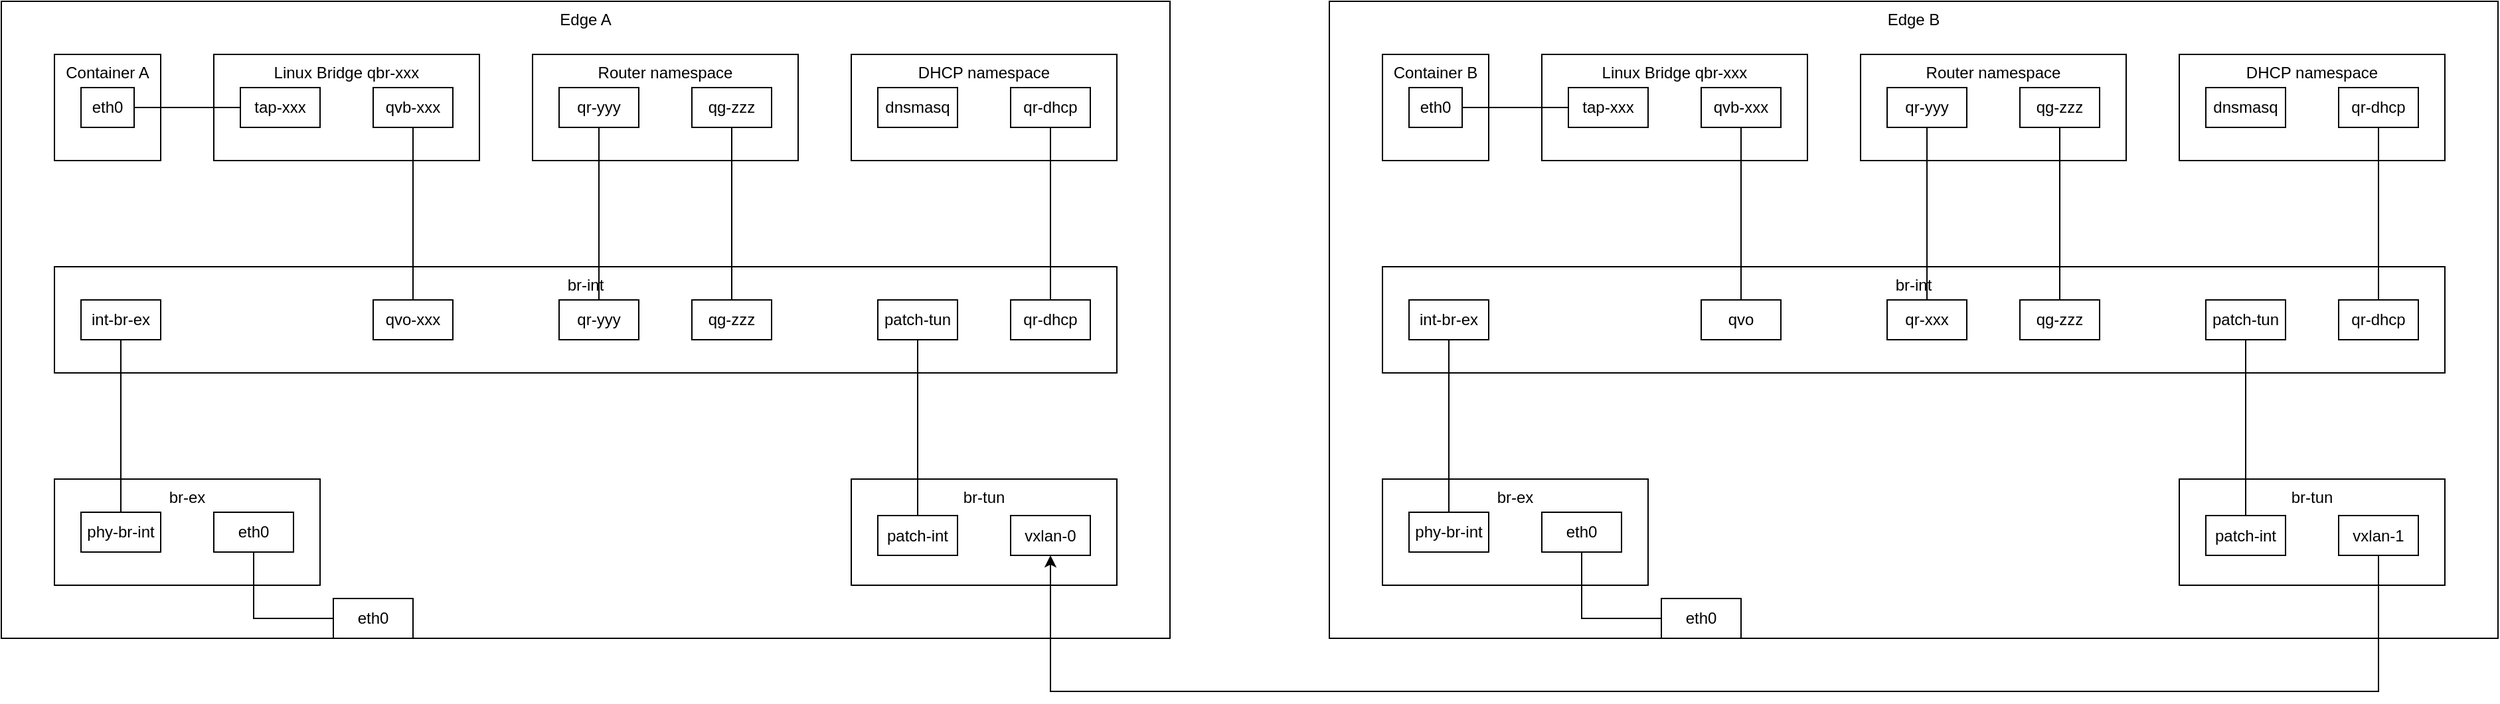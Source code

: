<mxfile version="26.0.16">
  <diagram name="Page-1" id="o2GirT-IdrzoyhzsRZN8">
    <mxGraphModel dx="2501" dy="785" grid="1" gridSize="10" guides="1" tooltips="1" connect="1" arrows="1" fold="1" page="1" pageScale="1" pageWidth="827" pageHeight="1169" math="0" shadow="0">
      <root>
        <mxCell id="0" />
        <mxCell id="1" parent="0" />
        <mxCell id="KOOwxzatVmSpQnOnulVU-52" value="Edge A" style="rounded=0;whiteSpace=wrap;html=1;verticalAlign=top;" vertex="1" parent="1">
          <mxGeometry x="-40" y="160" width="880" height="480" as="geometry" />
        </mxCell>
        <mxCell id="KOOwxzatVmSpQnOnulVU-6" value="Container A" style="whiteSpace=wrap;html=1;aspect=fixed;verticalAlign=top;strokeColor=default;align=center;fontFamily=Helvetica;fontSize=12;fontColor=default;fillColor=default;" vertex="1" parent="1">
          <mxGeometry y="200" width="80" height="80" as="geometry" />
        </mxCell>
        <mxCell id="KOOwxzatVmSpQnOnulVU-11" value="eth0" style="rounded=0;whiteSpace=wrap;html=1;" vertex="1" parent="1">
          <mxGeometry x="20" y="225" width="40" height="30" as="geometry" />
        </mxCell>
        <mxCell id="KOOwxzatVmSpQnOnulVU-14" value="Linux Bridge qbr-xxx" style="rounded=0;whiteSpace=wrap;html=1;verticalAlign=top;" vertex="1" parent="1">
          <mxGeometry x="120" y="200" width="200" height="80" as="geometry" />
        </mxCell>
        <mxCell id="KOOwxzatVmSpQnOnulVU-12" value="tap-xxx" style="rounded=0;whiteSpace=wrap;html=1;" vertex="1" parent="1">
          <mxGeometry x="140" y="225" width="60" height="30" as="geometry" />
        </mxCell>
        <mxCell id="KOOwxzatVmSpQnOnulVU-15" value="qvb-xxx" style="rounded=0;whiteSpace=wrap;html=1;" vertex="1" parent="1">
          <mxGeometry x="240" y="225" width="60" height="30" as="geometry" />
        </mxCell>
        <mxCell id="KOOwxzatVmSpQnOnulVU-17" value="br-int" style="rounded=0;whiteSpace=wrap;html=1;verticalAlign=top;" vertex="1" parent="1">
          <mxGeometry y="360" width="800" height="80" as="geometry" />
        </mxCell>
        <mxCell id="KOOwxzatVmSpQnOnulVU-18" value="qvo-xxx" style="rounded=0;whiteSpace=wrap;html=1;" vertex="1" parent="1">
          <mxGeometry x="240" y="385" width="60" height="30" as="geometry" />
        </mxCell>
        <mxCell id="KOOwxzatVmSpQnOnulVU-19" value="DHCP namespace" style="rounded=0;whiteSpace=wrap;html=1;verticalAlign=top;" vertex="1" parent="1">
          <mxGeometry x="600" y="200" width="200" height="80" as="geometry" />
        </mxCell>
        <mxCell id="KOOwxzatVmSpQnOnulVU-51" style="edgeStyle=orthogonalEdgeStyle;rounded=0;orthogonalLoop=1;jettySize=auto;html=1;entryX=0.5;entryY=0;entryDx=0;entryDy=0;endArrow=none;startFill=0;" edge="1" parent="1" source="KOOwxzatVmSpQnOnulVU-21" target="KOOwxzatVmSpQnOnulVU-25">
          <mxGeometry relative="1" as="geometry" />
        </mxCell>
        <mxCell id="KOOwxzatVmSpQnOnulVU-21" value="qr-dhcp" style="rounded=0;whiteSpace=wrap;html=1;" vertex="1" parent="1">
          <mxGeometry x="720" y="225" width="60" height="30" as="geometry" />
        </mxCell>
        <mxCell id="KOOwxzatVmSpQnOnulVU-23" value="qr-yyy" style="rounded=0;whiteSpace=wrap;html=1;" vertex="1" parent="1">
          <mxGeometry x="380" y="385" width="60" height="30" as="geometry" />
        </mxCell>
        <mxCell id="KOOwxzatVmSpQnOnulVU-25" value="qr-dhcp" style="rounded=0;whiteSpace=wrap;html=1;" vertex="1" parent="1">
          <mxGeometry x="720" y="385" width="60" height="30" as="geometry" />
        </mxCell>
        <mxCell id="KOOwxzatVmSpQnOnulVU-26" value="dnsmasq" style="rounded=0;whiteSpace=wrap;html=1;" vertex="1" parent="1">
          <mxGeometry x="620" y="225" width="60" height="30" as="geometry" />
        </mxCell>
        <mxCell id="KOOwxzatVmSpQnOnulVU-27" value="Router namespace" style="rounded=0;whiteSpace=wrap;html=1;verticalAlign=top;" vertex="1" parent="1">
          <mxGeometry x="360" y="200" width="200" height="80" as="geometry" />
        </mxCell>
        <mxCell id="KOOwxzatVmSpQnOnulVU-48" style="edgeStyle=orthogonalEdgeStyle;rounded=0;orthogonalLoop=1;jettySize=auto;html=1;entryX=0.5;entryY=0;entryDx=0;entryDy=0;endArrow=none;startFill=0;" edge="1" parent="1" source="KOOwxzatVmSpQnOnulVU-28" target="KOOwxzatVmSpQnOnulVU-23">
          <mxGeometry relative="1" as="geometry" />
        </mxCell>
        <mxCell id="KOOwxzatVmSpQnOnulVU-28" value="qr-yyy" style="rounded=0;whiteSpace=wrap;html=1;" vertex="1" parent="1">
          <mxGeometry x="380" y="225" width="60" height="30" as="geometry" />
        </mxCell>
        <mxCell id="KOOwxzatVmSpQnOnulVU-50" style="edgeStyle=orthogonalEdgeStyle;rounded=0;orthogonalLoop=1;jettySize=auto;html=1;entryX=0.5;entryY=0;entryDx=0;entryDy=0;endArrow=none;startFill=0;" edge="1" parent="1" source="KOOwxzatVmSpQnOnulVU-30" target="KOOwxzatVmSpQnOnulVU-49">
          <mxGeometry relative="1" as="geometry" />
        </mxCell>
        <mxCell id="KOOwxzatVmSpQnOnulVU-30" value="qg-zzz" style="rounded=0;whiteSpace=wrap;html=1;" vertex="1" parent="1">
          <mxGeometry x="480" y="225" width="60" height="30" as="geometry" />
        </mxCell>
        <mxCell id="KOOwxzatVmSpQnOnulVU-31" value="br-tun&lt;div&gt;&lt;br&gt;&lt;/div&gt;" style="rounded=0;whiteSpace=wrap;html=1;verticalAlign=top;" vertex="1" parent="1">
          <mxGeometry x="600" y="520" width="200" height="80" as="geometry" />
        </mxCell>
        <mxCell id="KOOwxzatVmSpQnOnulVU-32" value="br-ex&lt;div&gt;&lt;br&gt;&lt;/div&gt;" style="rounded=0;whiteSpace=wrap;html=1;verticalAlign=top;" vertex="1" parent="1">
          <mxGeometry y="520" width="200" height="80" as="geometry" />
        </mxCell>
        <mxCell id="KOOwxzatVmSpQnOnulVU-33" value="eth0" style="rounded=0;whiteSpace=wrap;html=1;" vertex="1" parent="1">
          <mxGeometry x="120" y="545" width="60" height="30" as="geometry" />
        </mxCell>
        <mxCell id="KOOwxzatVmSpQnOnulVU-41" style="edgeStyle=orthogonalEdgeStyle;rounded=0;orthogonalLoop=1;jettySize=auto;html=1;entryX=0.5;entryY=1;entryDx=0;entryDy=0;endArrow=none;startFill=0;" edge="1" parent="1" source="KOOwxzatVmSpQnOnulVU-36" target="KOOwxzatVmSpQnOnulVU-37">
          <mxGeometry relative="1" as="geometry" />
        </mxCell>
        <mxCell id="KOOwxzatVmSpQnOnulVU-36" value="patch-int" style="rounded=0;whiteSpace=wrap;html=1;" vertex="1" parent="1">
          <mxGeometry x="620" y="547.5" width="60" height="30" as="geometry" />
        </mxCell>
        <mxCell id="KOOwxzatVmSpQnOnulVU-37" value="patch-tun" style="rounded=0;whiteSpace=wrap;html=1;" vertex="1" parent="1">
          <mxGeometry x="620" y="385" width="60" height="30" as="geometry" />
        </mxCell>
        <mxCell id="KOOwxzatVmSpQnOnulVU-46" style="edgeStyle=orthogonalEdgeStyle;rounded=0;orthogonalLoop=1;jettySize=auto;html=1;endArrow=none;startFill=0;" edge="1" parent="1" source="KOOwxzatVmSpQnOnulVU-38" target="KOOwxzatVmSpQnOnulVU-39">
          <mxGeometry relative="1" as="geometry" />
        </mxCell>
        <mxCell id="KOOwxzatVmSpQnOnulVU-38" value="int-br-ex" style="rounded=0;whiteSpace=wrap;html=1;" vertex="1" parent="1">
          <mxGeometry x="20" y="385" width="60" height="30" as="geometry" />
        </mxCell>
        <mxCell id="KOOwxzatVmSpQnOnulVU-39" value="phy-br-int" style="rounded=0;whiteSpace=wrap;html=1;" vertex="1" parent="1">
          <mxGeometry x="20" y="545" width="60" height="30" as="geometry" />
        </mxCell>
        <mxCell id="KOOwxzatVmSpQnOnulVU-43" style="rounded=0;orthogonalLoop=1;jettySize=auto;html=1;endArrow=none;endFill=1;startFill=0;edgeStyle=orthogonalEdgeStyle;" edge="1" parent="1" source="KOOwxzatVmSpQnOnulVU-11" target="KOOwxzatVmSpQnOnulVU-12">
          <mxGeometry relative="1" as="geometry" />
        </mxCell>
        <mxCell id="KOOwxzatVmSpQnOnulVU-47" style="edgeStyle=orthogonalEdgeStyle;rounded=0;orthogonalLoop=1;jettySize=auto;html=1;entryX=0.5;entryY=0;entryDx=0;entryDy=0;endArrow=none;startFill=0;" edge="1" parent="1" source="KOOwxzatVmSpQnOnulVU-15" target="KOOwxzatVmSpQnOnulVU-18">
          <mxGeometry relative="1" as="geometry" />
        </mxCell>
        <mxCell id="KOOwxzatVmSpQnOnulVU-49" value="qg-zzz" style="rounded=0;whiteSpace=wrap;html=1;" vertex="1" parent="1">
          <mxGeometry x="480" y="385" width="60" height="30" as="geometry" />
        </mxCell>
        <mxCell id="KOOwxzatVmSpQnOnulVU-54" style="edgeStyle=orthogonalEdgeStyle;rounded=0;orthogonalLoop=1;jettySize=auto;html=1;endArrow=none;startFill=0;" edge="1" parent="1" source="KOOwxzatVmSpQnOnulVU-53" target="KOOwxzatVmSpQnOnulVU-33">
          <mxGeometry relative="1" as="geometry" />
        </mxCell>
        <mxCell id="KOOwxzatVmSpQnOnulVU-53" value="eth0" style="rounded=0;whiteSpace=wrap;html=1;" vertex="1" parent="1">
          <mxGeometry x="210" y="610" width="60" height="30" as="geometry" />
        </mxCell>
        <mxCell id="KOOwxzatVmSpQnOnulVU-55" value="Edge B" style="rounded=0;whiteSpace=wrap;html=1;verticalAlign=top;" vertex="1" parent="1">
          <mxGeometry x="960" y="160" width="880" height="480" as="geometry" />
        </mxCell>
        <mxCell id="KOOwxzatVmSpQnOnulVU-56" value="Container B" style="whiteSpace=wrap;html=1;aspect=fixed;verticalAlign=top;strokeColor=default;align=center;fontFamily=Helvetica;fontSize=12;fontColor=default;fillColor=default;" vertex="1" parent="1">
          <mxGeometry x="1000" y="200" width="80" height="80" as="geometry" />
        </mxCell>
        <mxCell id="KOOwxzatVmSpQnOnulVU-57" value="eth0" style="rounded=0;whiteSpace=wrap;html=1;" vertex="1" parent="1">
          <mxGeometry x="1020" y="225" width="40" height="30" as="geometry" />
        </mxCell>
        <mxCell id="KOOwxzatVmSpQnOnulVU-58" value="Linux Bridge qbr-xxx" style="rounded=0;whiteSpace=wrap;html=1;verticalAlign=top;" vertex="1" parent="1">
          <mxGeometry x="1120" y="200" width="200" height="80" as="geometry" />
        </mxCell>
        <mxCell id="KOOwxzatVmSpQnOnulVU-59" value="tap-xxx" style="rounded=0;whiteSpace=wrap;html=1;" vertex="1" parent="1">
          <mxGeometry x="1140" y="225" width="60" height="30" as="geometry" />
        </mxCell>
        <mxCell id="KOOwxzatVmSpQnOnulVU-60" value="qvb-xxx" style="rounded=0;whiteSpace=wrap;html=1;" vertex="1" parent="1">
          <mxGeometry x="1240" y="225" width="60" height="30" as="geometry" />
        </mxCell>
        <mxCell id="KOOwxzatVmSpQnOnulVU-61" value="br-int" style="rounded=0;whiteSpace=wrap;html=1;verticalAlign=top;" vertex="1" parent="1">
          <mxGeometry x="1000" y="360" width="800" height="80" as="geometry" />
        </mxCell>
        <mxCell id="KOOwxzatVmSpQnOnulVU-62" value="qvo" style="rounded=0;whiteSpace=wrap;html=1;" vertex="1" parent="1">
          <mxGeometry x="1240" y="385" width="60" height="30" as="geometry" />
        </mxCell>
        <mxCell id="KOOwxzatVmSpQnOnulVU-63" value="DHCP namespace" style="rounded=0;whiteSpace=wrap;html=1;verticalAlign=top;" vertex="1" parent="1">
          <mxGeometry x="1600" y="200" width="200" height="80" as="geometry" />
        </mxCell>
        <mxCell id="KOOwxzatVmSpQnOnulVU-64" style="edgeStyle=orthogonalEdgeStyle;rounded=0;orthogonalLoop=1;jettySize=auto;html=1;entryX=0.5;entryY=0;entryDx=0;entryDy=0;endArrow=none;startFill=0;" edge="1" parent="1" source="KOOwxzatVmSpQnOnulVU-65" target="KOOwxzatVmSpQnOnulVU-67">
          <mxGeometry relative="1" as="geometry" />
        </mxCell>
        <mxCell id="KOOwxzatVmSpQnOnulVU-65" value="qr-dhcp" style="rounded=0;whiteSpace=wrap;html=1;" vertex="1" parent="1">
          <mxGeometry x="1720" y="225" width="60" height="30" as="geometry" />
        </mxCell>
        <mxCell id="KOOwxzatVmSpQnOnulVU-66" value="qr-xxx" style="rounded=0;whiteSpace=wrap;html=1;" vertex="1" parent="1">
          <mxGeometry x="1380" y="385" width="60" height="30" as="geometry" />
        </mxCell>
        <mxCell id="KOOwxzatVmSpQnOnulVU-67" value="qr-dhcp" style="rounded=0;whiteSpace=wrap;html=1;" vertex="1" parent="1">
          <mxGeometry x="1720" y="385" width="60" height="30" as="geometry" />
        </mxCell>
        <mxCell id="KOOwxzatVmSpQnOnulVU-68" value="dnsmasq" style="rounded=0;whiteSpace=wrap;html=1;" vertex="1" parent="1">
          <mxGeometry x="1620" y="225" width="60" height="30" as="geometry" />
        </mxCell>
        <mxCell id="KOOwxzatVmSpQnOnulVU-69" value="Router namespace" style="rounded=0;whiteSpace=wrap;html=1;verticalAlign=top;" vertex="1" parent="1">
          <mxGeometry x="1360" y="200" width="200" height="80" as="geometry" />
        </mxCell>
        <mxCell id="KOOwxzatVmSpQnOnulVU-70" style="edgeStyle=orthogonalEdgeStyle;rounded=0;orthogonalLoop=1;jettySize=auto;html=1;entryX=0.5;entryY=0;entryDx=0;entryDy=0;endArrow=none;startFill=0;" edge="1" parent="1" source="KOOwxzatVmSpQnOnulVU-71" target="KOOwxzatVmSpQnOnulVU-66">
          <mxGeometry relative="1" as="geometry" />
        </mxCell>
        <mxCell id="KOOwxzatVmSpQnOnulVU-71" value="qr-yyy" style="rounded=0;whiteSpace=wrap;html=1;" vertex="1" parent="1">
          <mxGeometry x="1380" y="225" width="60" height="30" as="geometry" />
        </mxCell>
        <mxCell id="KOOwxzatVmSpQnOnulVU-72" style="edgeStyle=orthogonalEdgeStyle;rounded=0;orthogonalLoop=1;jettySize=auto;html=1;entryX=0.5;entryY=0;entryDx=0;entryDy=0;endArrow=none;startFill=0;" edge="1" parent="1" source="KOOwxzatVmSpQnOnulVU-73" target="KOOwxzatVmSpQnOnulVU-85">
          <mxGeometry relative="1" as="geometry" />
        </mxCell>
        <mxCell id="KOOwxzatVmSpQnOnulVU-73" value="qg-zzz" style="rounded=0;whiteSpace=wrap;html=1;" vertex="1" parent="1">
          <mxGeometry x="1480" y="225" width="60" height="30" as="geometry" />
        </mxCell>
        <mxCell id="KOOwxzatVmSpQnOnulVU-74" value="br-tun&lt;div&gt;&lt;br&gt;&lt;/div&gt;" style="rounded=0;whiteSpace=wrap;html=1;verticalAlign=top;" vertex="1" parent="1">
          <mxGeometry x="1600" y="520" width="200" height="80" as="geometry" />
        </mxCell>
        <mxCell id="KOOwxzatVmSpQnOnulVU-75" value="br-ex&lt;div&gt;&lt;br&gt;&lt;/div&gt;" style="rounded=0;whiteSpace=wrap;html=1;verticalAlign=top;" vertex="1" parent="1">
          <mxGeometry x="1000" y="520" width="200" height="80" as="geometry" />
        </mxCell>
        <mxCell id="KOOwxzatVmSpQnOnulVU-76" value="eth0" style="rounded=0;whiteSpace=wrap;html=1;" vertex="1" parent="1">
          <mxGeometry x="1120" y="545" width="60" height="30" as="geometry" />
        </mxCell>
        <mxCell id="KOOwxzatVmSpQnOnulVU-77" style="edgeStyle=orthogonalEdgeStyle;rounded=0;orthogonalLoop=1;jettySize=auto;html=1;entryX=0.5;entryY=1;entryDx=0;entryDy=0;endArrow=none;startFill=0;" edge="1" parent="1" source="KOOwxzatVmSpQnOnulVU-78" target="KOOwxzatVmSpQnOnulVU-79">
          <mxGeometry relative="1" as="geometry" />
        </mxCell>
        <mxCell id="KOOwxzatVmSpQnOnulVU-78" value="patch-int" style="rounded=0;whiteSpace=wrap;html=1;" vertex="1" parent="1">
          <mxGeometry x="1620" y="547.5" width="60" height="30" as="geometry" />
        </mxCell>
        <mxCell id="KOOwxzatVmSpQnOnulVU-79" value="patch-tun" style="rounded=0;whiteSpace=wrap;html=1;" vertex="1" parent="1">
          <mxGeometry x="1620" y="385" width="60" height="30" as="geometry" />
        </mxCell>
        <mxCell id="KOOwxzatVmSpQnOnulVU-80" style="edgeStyle=orthogonalEdgeStyle;rounded=0;orthogonalLoop=1;jettySize=auto;html=1;endArrow=none;startFill=0;" edge="1" parent="1" source="KOOwxzatVmSpQnOnulVU-81" target="KOOwxzatVmSpQnOnulVU-82">
          <mxGeometry relative="1" as="geometry" />
        </mxCell>
        <mxCell id="KOOwxzatVmSpQnOnulVU-81" value="int-br-ex" style="rounded=0;whiteSpace=wrap;html=1;" vertex="1" parent="1">
          <mxGeometry x="1020" y="385" width="60" height="30" as="geometry" />
        </mxCell>
        <mxCell id="KOOwxzatVmSpQnOnulVU-82" value="phy-br-int" style="rounded=0;whiteSpace=wrap;html=1;" vertex="1" parent="1">
          <mxGeometry x="1020" y="545" width="60" height="30" as="geometry" />
        </mxCell>
        <mxCell id="KOOwxzatVmSpQnOnulVU-83" style="rounded=0;orthogonalLoop=1;jettySize=auto;html=1;endArrow=none;endFill=1;startFill=0;edgeStyle=orthogonalEdgeStyle;" edge="1" parent="1" source="KOOwxzatVmSpQnOnulVU-57" target="KOOwxzatVmSpQnOnulVU-59">
          <mxGeometry relative="1" as="geometry" />
        </mxCell>
        <mxCell id="KOOwxzatVmSpQnOnulVU-84" style="edgeStyle=orthogonalEdgeStyle;rounded=0;orthogonalLoop=1;jettySize=auto;html=1;entryX=0.5;entryY=0;entryDx=0;entryDy=0;endArrow=none;startFill=0;" edge="1" parent="1" source="KOOwxzatVmSpQnOnulVU-60" target="KOOwxzatVmSpQnOnulVU-62">
          <mxGeometry relative="1" as="geometry" />
        </mxCell>
        <mxCell id="KOOwxzatVmSpQnOnulVU-85" value="qg-zzz" style="rounded=0;whiteSpace=wrap;html=1;" vertex="1" parent="1">
          <mxGeometry x="1480" y="385" width="60" height="30" as="geometry" />
        </mxCell>
        <mxCell id="KOOwxzatVmSpQnOnulVU-86" style="edgeStyle=orthogonalEdgeStyle;rounded=0;orthogonalLoop=1;jettySize=auto;html=1;endArrow=none;startFill=0;" edge="1" parent="1" source="KOOwxzatVmSpQnOnulVU-87" target="KOOwxzatVmSpQnOnulVU-76">
          <mxGeometry relative="1" as="geometry" />
        </mxCell>
        <mxCell id="KOOwxzatVmSpQnOnulVU-87" value="eth0" style="rounded=0;whiteSpace=wrap;html=1;" vertex="1" parent="1">
          <mxGeometry x="1210" y="610" width="60" height="30" as="geometry" />
        </mxCell>
        <mxCell id="KOOwxzatVmSpQnOnulVU-89" value="vxlan-0" style="rounded=0;whiteSpace=wrap;html=1;" vertex="1" parent="1">
          <mxGeometry x="720" y="547.5" width="60" height="30" as="geometry" />
        </mxCell>
        <mxCell id="KOOwxzatVmSpQnOnulVU-91" style="edgeStyle=orthogonalEdgeStyle;rounded=0;orthogonalLoop=1;jettySize=auto;html=1;entryX=0.5;entryY=1;entryDx=0;entryDy=0;" edge="1" parent="1" source="KOOwxzatVmSpQnOnulVU-90" target="KOOwxzatVmSpQnOnulVU-89">
          <mxGeometry relative="1" as="geometry">
            <Array as="points">
              <mxPoint x="1750" y="680" />
              <mxPoint x="750" y="680" />
            </Array>
          </mxGeometry>
        </mxCell>
        <mxCell id="KOOwxzatVmSpQnOnulVU-90" value="vxlan-1" style="rounded=0;whiteSpace=wrap;html=1;" vertex="1" parent="1">
          <mxGeometry x="1720" y="547.5" width="60" height="30" as="geometry" />
        </mxCell>
      </root>
    </mxGraphModel>
  </diagram>
</mxfile>
